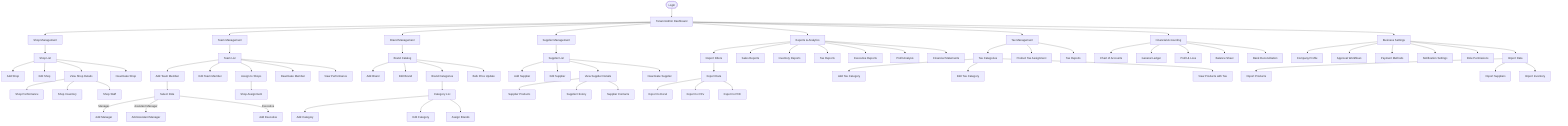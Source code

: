 flowchart TD
    %% Main Flow
    Login([Login]) --> Dashboard

    %% Dashboard
    Dashboard[Tenant Admin Dashboard] --> ShopManagement[Shop Management]
    Dashboard --> TeamManagement[Team Management]
    Dashboard --> BrandManagement[Brand Management]
    Dashboard --> SupplierManagement[Supplier Management]
    Dashboard --> ReportsAnalytics[Reports & Analytics]
    Dashboard --> Settings[Business Settings]
    Dashboard --> TaxManagement[Tax Management]
    Dashboard --> FinancialAccounting[Financial Accounting]

    %% Shop Management Flow
    ShopManagement --> ShopList[Shop List]
    ShopList --> AddShop[Add Shop]
    ShopList --> EditShop[Edit Shop]
    ShopList --> ViewShopDetails[View Shop Details]
    ShopList --> DeactivateShop[Deactivate Shop]
    ViewShopDetails --> ShopPerformance[Shop Performance]
    ViewShopDetails --> ShopInventory[Shop Inventory]
    ViewShopDetails --> ShopStaff[Shop Staff]

    %% Team Management Flow
    TeamManagement --> TeamList[Team List]
    TeamList --> AddTeamMember[Add Team Member]
    TeamList --> EditTeamMember[Edit Team Member]
    TeamList --> AssignShops[Assign to Shops]
    TeamList --> DeactivateTeamMember[Deactivate Member]
    TeamList --> ViewPerformance[View Performance]
    AddTeamMember --> SelectRole[Select Role]
    SelectRole -->|Manager| AddManager[Add Manager]
    SelectRole -->|Assistant Manager| AddAsstManager[Add Assistant Manager]
    SelectRole -->|Executive| AddExecutive[Add Executive]
    AssignShops --> ShopAssignment[Shop Assignment]

    %% Brand Management Flow
    BrandManagement --> BrandCatalog[Brand Catalog]
    BrandCatalog --> AddBrand[Add Brand]
    BrandCatalog --> EditBrand[Edit Brand]
    BrandCatalog --> BrandCategories[Brand Categories]
    BrandCatalog --> BulkPriceUpdate[Bulk Price Update]
    BrandCategories --> CategoryList[Category List]
    CategoryList --> AddCategory[Add Category]
    CategoryList --> EditCategory[Edit Category]
    CategoryList --> AssignBrands[Assign Brands]

    %% Supplier Management Flow
    SupplierManagement --> SupplierList[Supplier List]
    SupplierList --> AddSupplier[Add Supplier]
    SupplierList --> EditSupplier[Edit Supplier]
    SupplierList --> ViewSupplierDetails[View Supplier Details]
    SupplierList --> DeactivateSupplier[Deactivate Supplier]
    ViewSupplierDetails --> SupplierProducts[Supplier Products]
    ViewSupplierDetails --> SupplierHistory[Supplier History]
    ViewSupplierDetails --> SupplierContacts[Supplier Contacts]

    %% Reports & Analytics Flow
    ReportsAnalytics --> ReportFilters[Report Filters]
    ReportsAnalytics --> SalesReport[Sales Reports]
    ReportsAnalytics --> InventoryReport[Inventory Reports]
    ReportsAnalytics --> TaxReport[Tax Reports]
    ReportsAnalytics --> ExecutiveReport[Executive Reports]
    ReportsAnalytics --> ProfitReport[Profit Analysis]
    ReportsAnalytics --> FinancialStatements[Financial Statements]
    ReportFilters --> ExportData[Export Data]
    ExportData --> ExportToExcel[Export to Excel]
    ExportData --> ExportToCSV[Export to CSV]
    ExportData --> ExportToPDF[Export to PDF]

    %% Tax Management Flow
    TaxManagement --> TaxCategories[Tax Categories]
    TaxManagement --> ProductTaxAssignment[Product Tax Assignment]
    TaxManagement --> TaxReports[Tax Reports]
    TaxCategories --> AddTaxCategory[Add Tax Category]
    TaxCategories --> EditTaxCategory[Edit Tax Category]
    TaxCategories --> ViewTaxProducts[View Products with Tax]

    %% Financial Accounting Flow
    FinancialAccounting --> ChartOfAccounts[Chart of Accounts]
    FinancialAccounting --> GeneralLedger[General Ledger]
    FinancialAccounting --> ProfitLoss[Profit & Loss]
    FinancialAccounting --> BalanceSheet[Balance Sheet]
    FinancialAccounting --> BankReconciliation[Bank Reconciliation]
    
    %% Settings Flow
    Settings --> CompanyProfile[Company Profile]
    Settings --> ApprovalWorkflows[Approval Workflows]
    Settings --> PaymentMethods[Payment Methods]
    Settings --> NotificationSettings[Notification Settings]
    Settings --> RolePermissions[Role Permissions]
    Settings --> ImportData[Import Data]
    ImportData --> ImportProducts[Import Products]
    ImportData --> ImportSuppliers[Import Suppliers]
    ImportData --> ImportInventory[Import Inventory]